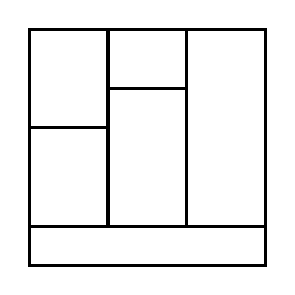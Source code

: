 \begin{tikzpicture}[very thick, scale=.5]
    \draw (0,7/2) rectangle (2,6);
    \draw (0,1) rectangle (2,7/2);
    \draw (2,9/2) rectangle (4,6);
    \draw (2,1) rectangle (4,9/2);
    \draw (4,1) rectangle (6,6);
    \draw (0,0) rectangle (6,1);
\end{tikzpicture}
